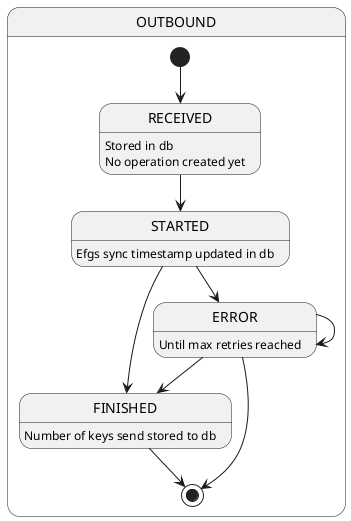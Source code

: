 @startuml

state OUTBOUND {
    [*] --> RECEIVED
    RECEIVED : Stored in db
    RECEIVED : No operation created yet
    RECEIVED --> STARTED
    STARTED --> FINISHED
    STARTED --> ERROR
    STARTED : Efgs sync timestamp updated in db
    ERROR --> FINISHED
    ERROR --> ERROR
    ERROR : Until max retries reached
    FINISHED : Number of keys send stored to db
    FINISHED --> [*]
    ERROR --> [*]
}
@enduml
